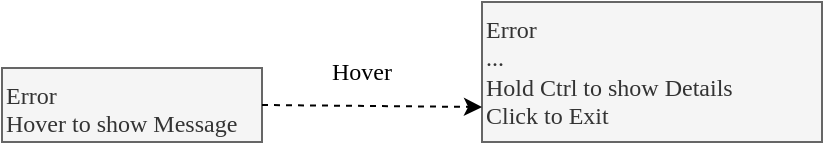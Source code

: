 <mxfile version="22.0.3" type="device">
  <diagram name="Page-1" id="OOavxojU6nJLQOBg_-y1">
    <mxGraphModel dx="1292" dy="986" grid="1" gridSize="10" guides="1" tooltips="1" connect="1" arrows="1" fold="1" page="1" pageScale="1" pageWidth="1169" pageHeight="827" math="0" shadow="0">
      <root>
        <mxCell id="0" />
        <mxCell id="1" parent="0" />
        <mxCell id="NcCBNbxGuYgh0m4YEidb-2" value="Error&lt;br&gt;Hover to show Message" style="rounded=0;whiteSpace=wrap;html=1;fontFamily=Inconsolata;align=left;verticalAlign=top;fillColor=#f5f5f5;fontColor=#333333;strokeColor=#666666;" vertex="1" parent="1">
          <mxGeometry x="340" y="393" width="130" height="37" as="geometry" />
        </mxCell>
        <mxCell id="NcCBNbxGuYgh0m4YEidb-3" value="Error&lt;br&gt;...&lt;br&gt;Hold Ctrl to show Details&lt;br&gt;Click to Exit" style="rounded=0;whiteSpace=wrap;html=1;fontFamily=Inconsolata;align=left;verticalAlign=top;fillColor=#f5f5f5;fontColor=#333333;strokeColor=#666666;" vertex="1" parent="1">
          <mxGeometry x="580" y="360" width="170" height="70" as="geometry" />
        </mxCell>
        <mxCell id="NcCBNbxGuYgh0m4YEidb-4" value="" style="endArrow=classic;html=1;rounded=0;dashed=1;exitX=1;exitY=0.5;exitDx=0;exitDy=0;fontFamily=Inconsolata;entryX=0;entryY=0.75;entryDx=0;entryDy=0;" edge="1" parent="1" source="NcCBNbxGuYgh0m4YEidb-2" target="NcCBNbxGuYgh0m4YEidb-3">
          <mxGeometry width="50" height="50" relative="1" as="geometry">
            <mxPoint x="1110" y="380" as="sourcePoint" />
            <mxPoint x="580" y="370" as="targetPoint" />
          </mxGeometry>
        </mxCell>
        <mxCell id="NcCBNbxGuYgh0m4YEidb-5" value="Hover" style="text;html=1;strokeColor=none;fillColor=none;align=center;verticalAlign=middle;whiteSpace=wrap;rounded=0;fontFamily=Inconsolata;" vertex="1" parent="1">
          <mxGeometry x="490" y="380" width="60" height="30" as="geometry" />
        </mxCell>
      </root>
    </mxGraphModel>
  </diagram>
</mxfile>
